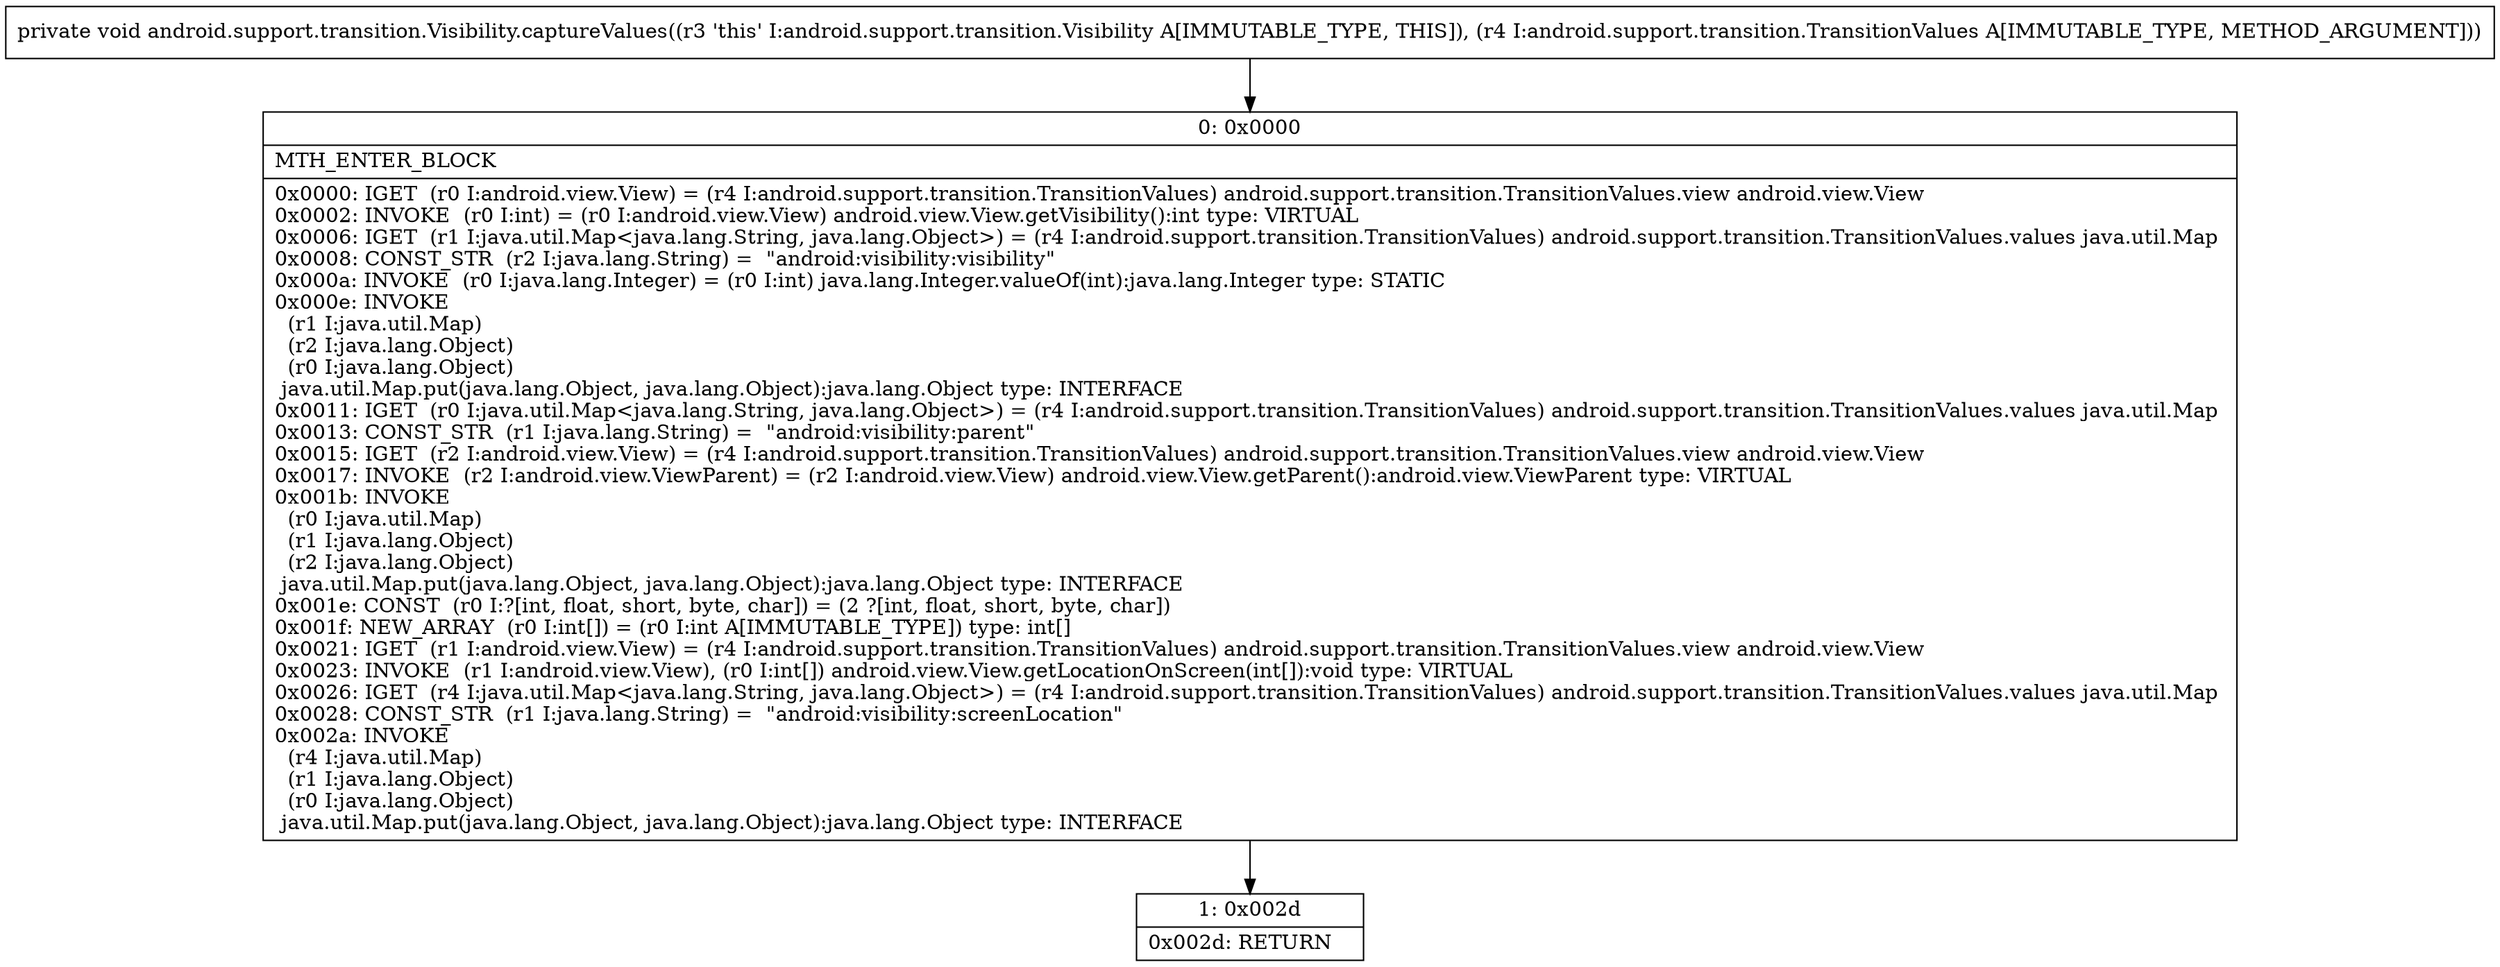digraph "CFG forandroid.support.transition.Visibility.captureValues(Landroid\/support\/transition\/TransitionValues;)V" {
Node_0 [shape=record,label="{0\:\ 0x0000|MTH_ENTER_BLOCK\l|0x0000: IGET  (r0 I:android.view.View) = (r4 I:android.support.transition.TransitionValues) android.support.transition.TransitionValues.view android.view.View \l0x0002: INVOKE  (r0 I:int) = (r0 I:android.view.View) android.view.View.getVisibility():int type: VIRTUAL \l0x0006: IGET  (r1 I:java.util.Map\<java.lang.String, java.lang.Object\>) = (r4 I:android.support.transition.TransitionValues) android.support.transition.TransitionValues.values java.util.Map \l0x0008: CONST_STR  (r2 I:java.lang.String) =  \"android:visibility:visibility\" \l0x000a: INVOKE  (r0 I:java.lang.Integer) = (r0 I:int) java.lang.Integer.valueOf(int):java.lang.Integer type: STATIC \l0x000e: INVOKE  \l  (r1 I:java.util.Map)\l  (r2 I:java.lang.Object)\l  (r0 I:java.lang.Object)\l java.util.Map.put(java.lang.Object, java.lang.Object):java.lang.Object type: INTERFACE \l0x0011: IGET  (r0 I:java.util.Map\<java.lang.String, java.lang.Object\>) = (r4 I:android.support.transition.TransitionValues) android.support.transition.TransitionValues.values java.util.Map \l0x0013: CONST_STR  (r1 I:java.lang.String) =  \"android:visibility:parent\" \l0x0015: IGET  (r2 I:android.view.View) = (r4 I:android.support.transition.TransitionValues) android.support.transition.TransitionValues.view android.view.View \l0x0017: INVOKE  (r2 I:android.view.ViewParent) = (r2 I:android.view.View) android.view.View.getParent():android.view.ViewParent type: VIRTUAL \l0x001b: INVOKE  \l  (r0 I:java.util.Map)\l  (r1 I:java.lang.Object)\l  (r2 I:java.lang.Object)\l java.util.Map.put(java.lang.Object, java.lang.Object):java.lang.Object type: INTERFACE \l0x001e: CONST  (r0 I:?[int, float, short, byte, char]) = (2 ?[int, float, short, byte, char]) \l0x001f: NEW_ARRAY  (r0 I:int[]) = (r0 I:int A[IMMUTABLE_TYPE]) type: int[] \l0x0021: IGET  (r1 I:android.view.View) = (r4 I:android.support.transition.TransitionValues) android.support.transition.TransitionValues.view android.view.View \l0x0023: INVOKE  (r1 I:android.view.View), (r0 I:int[]) android.view.View.getLocationOnScreen(int[]):void type: VIRTUAL \l0x0026: IGET  (r4 I:java.util.Map\<java.lang.String, java.lang.Object\>) = (r4 I:android.support.transition.TransitionValues) android.support.transition.TransitionValues.values java.util.Map \l0x0028: CONST_STR  (r1 I:java.lang.String) =  \"android:visibility:screenLocation\" \l0x002a: INVOKE  \l  (r4 I:java.util.Map)\l  (r1 I:java.lang.Object)\l  (r0 I:java.lang.Object)\l java.util.Map.put(java.lang.Object, java.lang.Object):java.lang.Object type: INTERFACE \l}"];
Node_1 [shape=record,label="{1\:\ 0x002d|0x002d: RETURN   \l}"];
MethodNode[shape=record,label="{private void android.support.transition.Visibility.captureValues((r3 'this' I:android.support.transition.Visibility A[IMMUTABLE_TYPE, THIS]), (r4 I:android.support.transition.TransitionValues A[IMMUTABLE_TYPE, METHOD_ARGUMENT])) }"];
MethodNode -> Node_0;
Node_0 -> Node_1;
}

